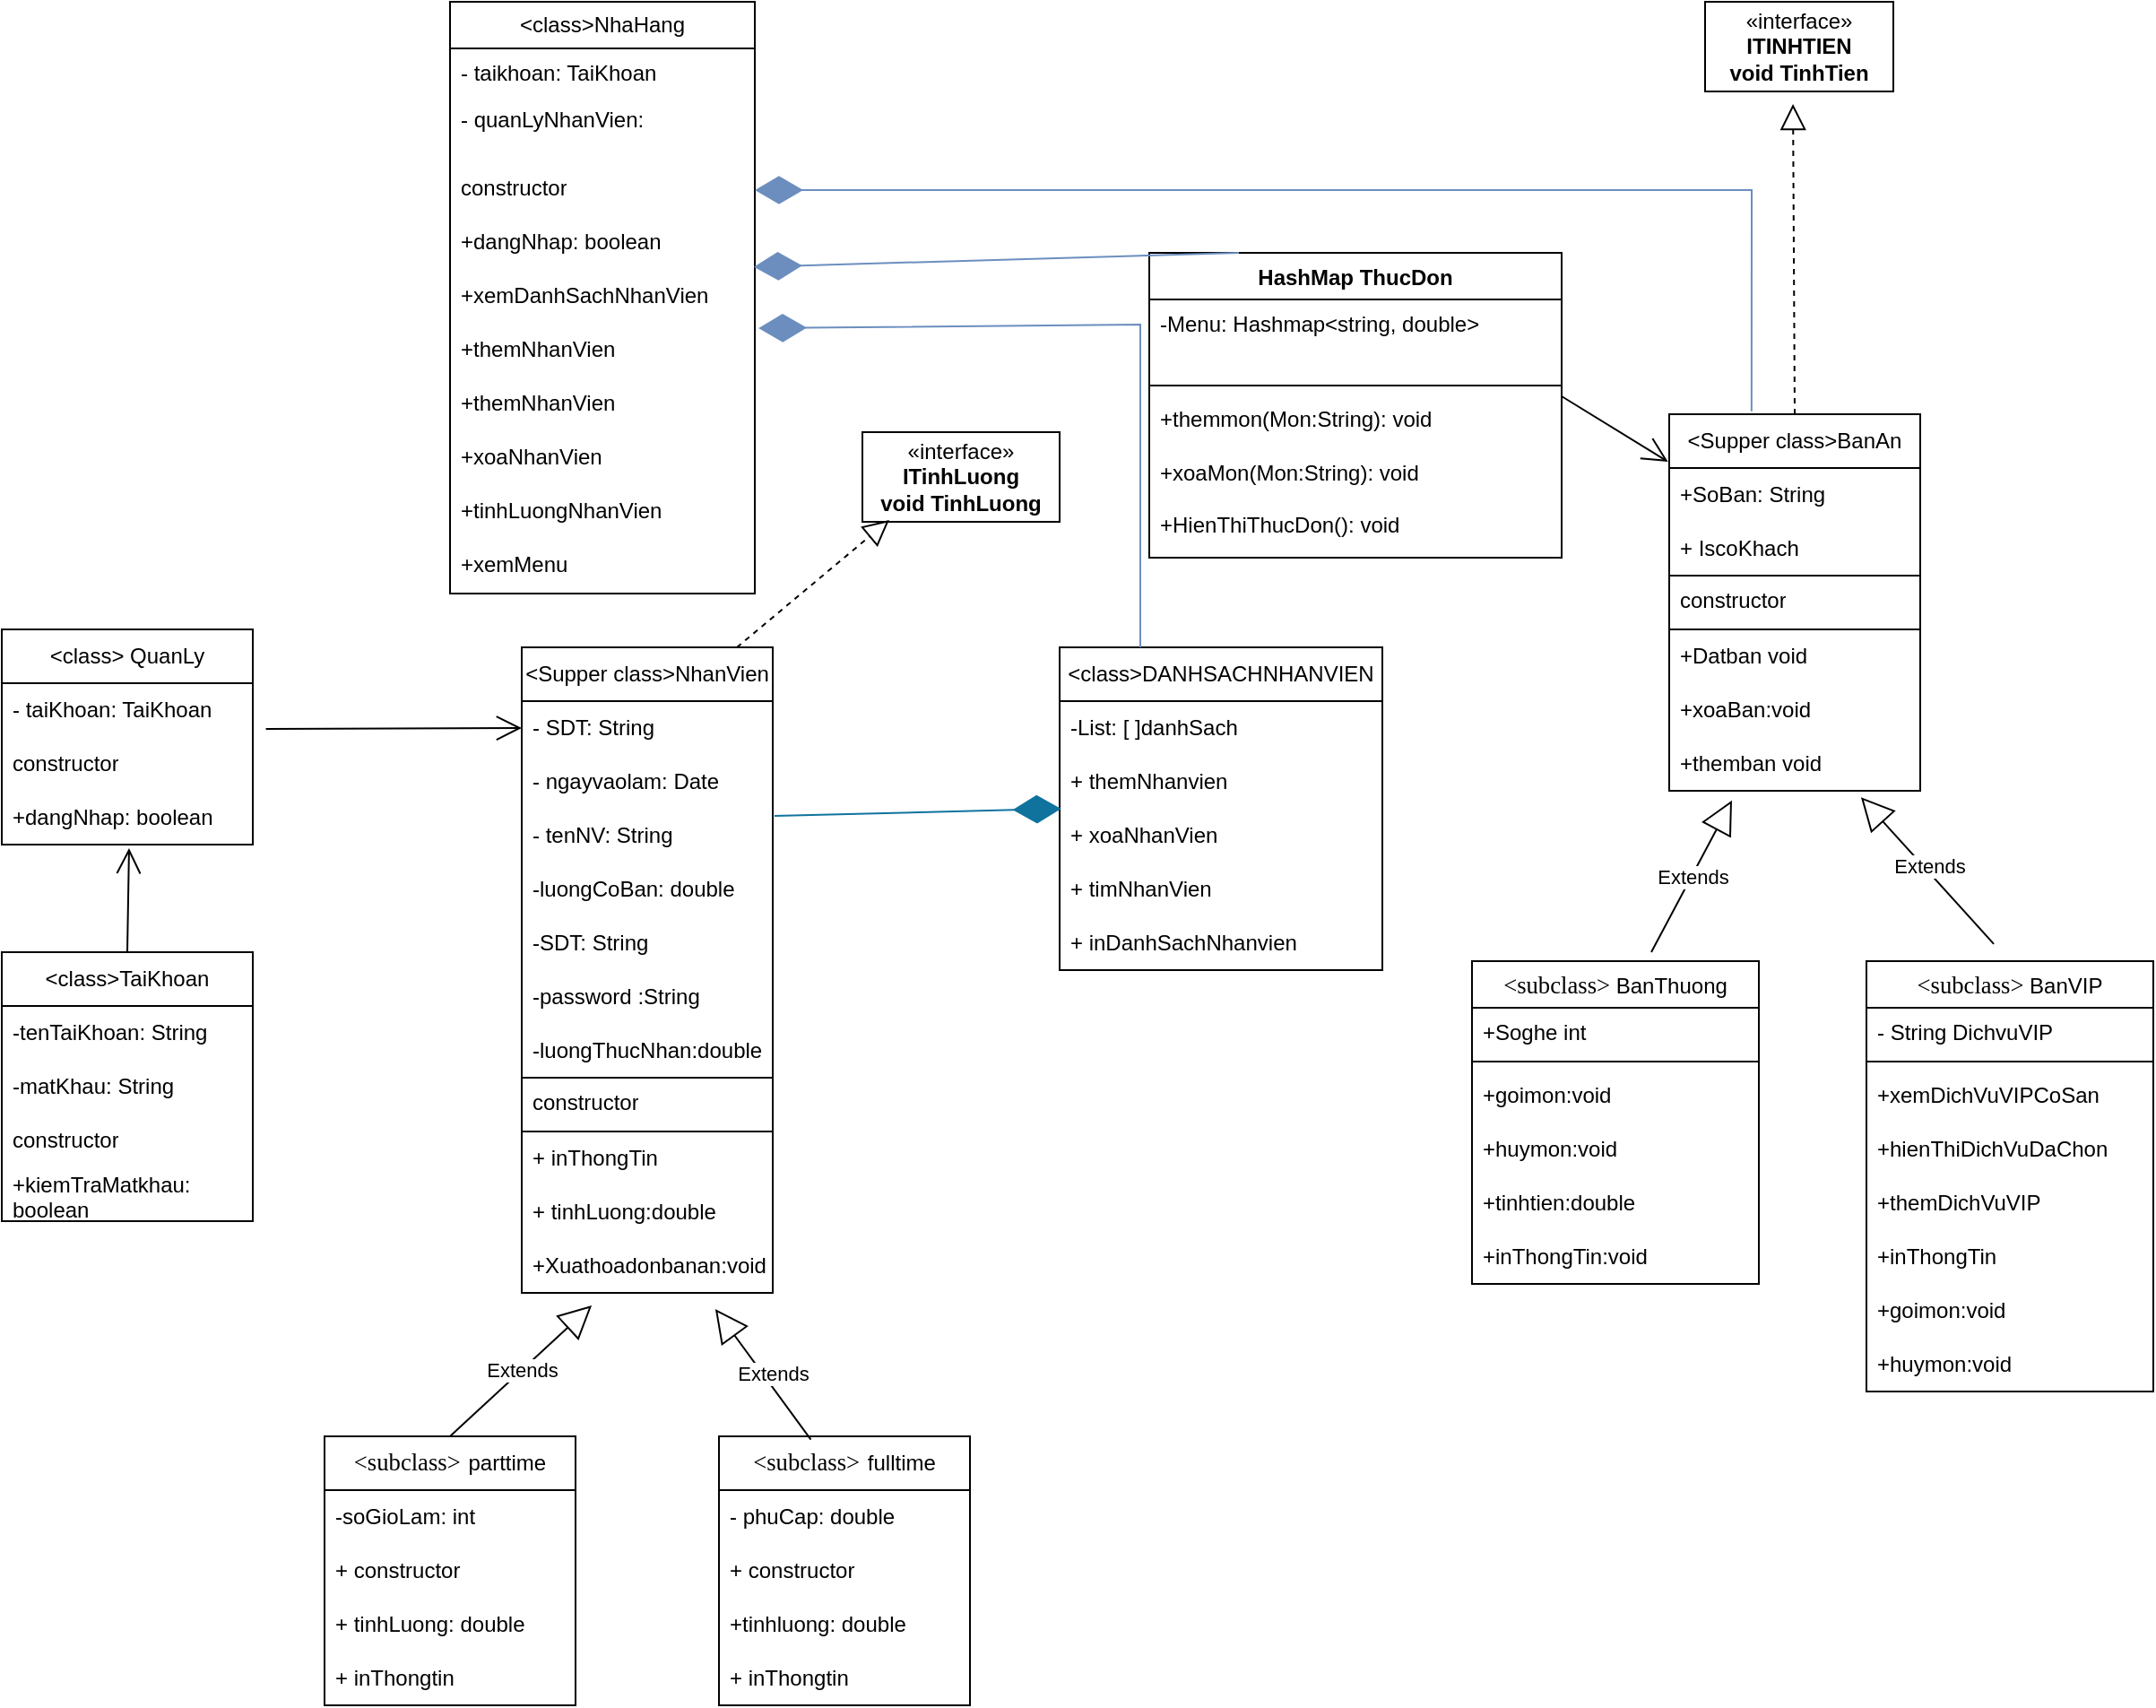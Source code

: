 <mxfile version="25.0.3">
  <diagram name="Trang-1" id="AX0bG7IpS-H7ONAQj5Ab">
    <mxGraphModel dx="2430" dy="942" grid="1" gridSize="10" guides="1" tooltips="1" connect="1" arrows="1" fold="1" page="1" pageScale="1" pageWidth="827" pageHeight="1169" math="0" shadow="0">
      <root>
        <mxCell id="0" />
        <mxCell id="1" parent="0" />
        <mxCell id="TFij98IqahoNmtXhsnW_-1" value="" style="group" parent="1" vertex="1" connectable="0">
          <mxGeometry x="100" y="50" width="770" height="820" as="geometry" />
        </mxCell>
        <mxCell id="TFij98IqahoNmtXhsnW_-2" value="&amp;lt;Supper class&amp;gt;NhanVien" style="swimlane;fontStyle=0;childLayout=stackLayout;horizontal=1;startSize=30;horizontalStack=0;resizeParent=1;resizeParentMax=0;resizeLast=0;collapsible=1;marginBottom=0;whiteSpace=wrap;html=1;" parent="TFij98IqahoNmtXhsnW_-1" vertex="1">
          <mxGeometry x="290" y="360" width="140" height="360" as="geometry" />
        </mxCell>
        <mxCell id="TFij98IqahoNmtXhsnW_-3" value="- SDT: String" style="text;strokeColor=none;fillColor=none;align=left;verticalAlign=middle;spacingLeft=4;spacingRight=4;overflow=hidden;points=[[0,0.5],[1,0.5]];portConstraint=eastwest;rotatable=0;whiteSpace=wrap;html=1;" parent="TFij98IqahoNmtXhsnW_-2" vertex="1">
          <mxGeometry y="30" width="140" height="30" as="geometry" />
        </mxCell>
        <mxCell id="TFij98IqahoNmtXhsnW_-6" value="- ngayvaolam: Date" style="text;strokeColor=none;fillColor=none;align=left;verticalAlign=middle;spacingLeft=4;spacingRight=4;overflow=hidden;points=[[0,0.5],[1,0.5]];portConstraint=eastwest;rotatable=0;whiteSpace=wrap;html=1;" parent="TFij98IqahoNmtXhsnW_-2" vertex="1">
          <mxGeometry y="60" width="140" height="30" as="geometry" />
        </mxCell>
        <mxCell id="TFij98IqahoNmtXhsnW_-4" value="- tenNV: String" style="text;strokeColor=none;fillColor=none;align=left;verticalAlign=middle;spacingLeft=4;spacingRight=4;overflow=hidden;points=[[0,0.5],[1,0.5]];portConstraint=eastwest;rotatable=0;whiteSpace=wrap;html=1;" parent="TFij98IqahoNmtXhsnW_-2" vertex="1">
          <mxGeometry y="90" width="140" height="30" as="geometry" />
        </mxCell>
        <mxCell id="TFij98IqahoNmtXhsnW_-7" value="-luongCoBan: double" style="text;strokeColor=none;fillColor=none;align=left;verticalAlign=middle;spacingLeft=4;spacingRight=4;overflow=hidden;points=[[0,0.5],[1,0.5]];portConstraint=eastwest;rotatable=0;whiteSpace=wrap;html=1;" parent="TFij98IqahoNmtXhsnW_-2" vertex="1">
          <mxGeometry y="120" width="140" height="30" as="geometry" />
        </mxCell>
        <mxCell id="TFij98IqahoNmtXhsnW_-8" value="-SDT: String" style="text;strokeColor=none;fillColor=none;align=left;verticalAlign=middle;spacingLeft=4;spacingRight=4;overflow=hidden;points=[[0,0.5],[1,0.5]];portConstraint=eastwest;rotatable=0;whiteSpace=wrap;html=1;" parent="TFij98IqahoNmtXhsnW_-2" vertex="1">
          <mxGeometry y="150" width="140" height="30" as="geometry" />
        </mxCell>
        <mxCell id="oDF0xicsAmuaQCw_KeLv-5" value="-password :String" style="text;strokeColor=none;fillColor=none;align=left;verticalAlign=middle;spacingLeft=4;spacingRight=4;overflow=hidden;points=[[0,0.5],[1,0.5]];portConstraint=eastwest;rotatable=0;whiteSpace=wrap;html=1;" parent="TFij98IqahoNmtXhsnW_-2" vertex="1">
          <mxGeometry y="180" width="140" height="30" as="geometry" />
        </mxCell>
        <mxCell id="oDF0xicsAmuaQCw_KeLv-6" value="-luongThucNhan:double" style="text;strokeColor=none;fillColor=none;align=left;verticalAlign=middle;spacingLeft=4;spacingRight=4;overflow=hidden;points=[[0,0.5],[1,0.5]];portConstraint=eastwest;rotatable=0;whiteSpace=wrap;html=1;" parent="TFij98IqahoNmtXhsnW_-2" vertex="1">
          <mxGeometry y="210" width="140" height="30" as="geometry" />
        </mxCell>
        <mxCell id="TFij98IqahoNmtXhsnW_-9" value="constructor" style="text;strokeColor=default;fillColor=none;align=left;verticalAlign=top;spacingLeft=4;spacingRight=4;overflow=hidden;points=[[0,0.5],[1,0.5]];portConstraint=eastwest;rotatable=0;whiteSpace=wrap;html=1;" parent="TFij98IqahoNmtXhsnW_-2" vertex="1">
          <mxGeometry y="240" width="140" height="30" as="geometry" />
        </mxCell>
        <mxCell id="oDF0xicsAmuaQCw_KeLv-8" value="+ inThongTin" style="text;strokeColor=none;fillColor=none;align=left;verticalAlign=middle;spacingLeft=4;spacingRight=4;overflow=hidden;points=[[0,0.5],[1,0.5]];portConstraint=eastwest;rotatable=0;whiteSpace=wrap;html=1;" parent="TFij98IqahoNmtXhsnW_-2" vertex="1">
          <mxGeometry y="270" width="140" height="30" as="geometry" />
        </mxCell>
        <mxCell id="oDF0xicsAmuaQCw_KeLv-7" value="+ tinhLuong:double" style="text;strokeColor=none;fillColor=none;align=left;verticalAlign=middle;spacingLeft=4;spacingRight=4;overflow=hidden;points=[[0,0.5],[1,0.5]];portConstraint=eastwest;rotatable=0;whiteSpace=wrap;html=1;" parent="TFij98IqahoNmtXhsnW_-2" vertex="1">
          <mxGeometry y="300" width="140" height="30" as="geometry" />
        </mxCell>
        <mxCell id="TFij98IqahoNmtXhsnW_-10" value="+Xuathoadonbanan:void" style="text;strokeColor=none;fillColor=none;align=left;verticalAlign=middle;spacingLeft=4;spacingRight=4;overflow=hidden;points=[[0,0.5],[1,0.5]];portConstraint=eastwest;rotatable=0;whiteSpace=wrap;html=1;" parent="TFij98IqahoNmtXhsnW_-2" vertex="1">
          <mxGeometry y="330" width="140" height="30" as="geometry" />
        </mxCell>
        <mxCell id="TFij98IqahoNmtXhsnW_-12" value="&lt;span style=&quot;line-height: 107%; font-family: &amp;quot;Times New Roman&amp;quot;, serif;&quot;&gt;&lt;font style=&quot;font-size: 13.333px;&quot;&gt;&amp;lt;subclass&amp;gt;&lt;/font&gt;&lt;b style=&quot;font-size: 13pt;&quot;&gt;&amp;nbsp;&lt;/b&gt;&lt;/span&gt;parttime" style="swimlane;fontStyle=0;childLayout=stackLayout;horizontal=1;startSize=30;horizontalStack=0;resizeParent=1;resizeParentMax=0;resizeLast=0;collapsible=1;marginBottom=0;whiteSpace=wrap;html=1;" parent="TFij98IqahoNmtXhsnW_-1" vertex="1">
          <mxGeometry x="180" y="800" width="140" height="150" as="geometry" />
        </mxCell>
        <mxCell id="TFij98IqahoNmtXhsnW_-13" value="-soGioLam: int" style="text;strokeColor=none;fillColor=none;align=left;verticalAlign=middle;spacingLeft=4;spacingRight=4;overflow=hidden;points=[[0,0.5],[1,0.5]];portConstraint=eastwest;rotatable=0;whiteSpace=wrap;html=1;" parent="TFij98IqahoNmtXhsnW_-12" vertex="1">
          <mxGeometry y="30" width="140" height="30" as="geometry" />
        </mxCell>
        <mxCell id="TFij98IqahoNmtXhsnW_-14" value="+ constructor" style="text;strokeColor=none;fillColor=none;align=left;verticalAlign=middle;spacingLeft=4;spacingRight=4;overflow=hidden;points=[[0,0.5],[1,0.5]];portConstraint=eastwest;rotatable=0;whiteSpace=wrap;html=1;" parent="TFij98IqahoNmtXhsnW_-12" vertex="1">
          <mxGeometry y="60" width="140" height="30" as="geometry" />
        </mxCell>
        <mxCell id="TFij98IqahoNmtXhsnW_-15" value="+ tinhLuong: double" style="text;strokeColor=none;fillColor=none;align=left;verticalAlign=middle;spacingLeft=4;spacingRight=4;overflow=hidden;points=[[0,0.5],[1,0.5]];portConstraint=eastwest;rotatable=0;whiteSpace=wrap;html=1;" parent="TFij98IqahoNmtXhsnW_-12" vertex="1">
          <mxGeometry y="90" width="140" height="30" as="geometry" />
        </mxCell>
        <mxCell id="TFij98IqahoNmtXhsnW_-16" value="+ inThongtin" style="text;strokeColor=none;fillColor=none;align=left;verticalAlign=middle;spacingLeft=4;spacingRight=4;overflow=hidden;points=[[0,0.5],[1,0.5]];portConstraint=eastwest;rotatable=0;whiteSpace=wrap;html=1;" parent="TFij98IqahoNmtXhsnW_-12" vertex="1">
          <mxGeometry y="120" width="140" height="30" as="geometry" />
        </mxCell>
        <mxCell id="TFij98IqahoNmtXhsnW_-17" value="&lt;span style=&quot;line-height: 107%; font-family: &amp;quot;Times New Roman&amp;quot;, serif;&quot;&gt;&lt;font style=&quot;font-size: 13.333px;&quot;&gt;&amp;lt;subclass&amp;gt;&lt;/font&gt;&lt;b style=&quot;font-size: 13pt;&quot;&gt;&amp;nbsp;&lt;/b&gt;&lt;/span&gt;fulltime" style="swimlane;fontStyle=0;childLayout=stackLayout;horizontal=1;startSize=30;horizontalStack=0;resizeParent=1;resizeParentMax=0;resizeLast=0;collapsible=1;marginBottom=0;whiteSpace=wrap;html=1;" parent="TFij98IqahoNmtXhsnW_-1" vertex="1">
          <mxGeometry x="400" y="800" width="140" height="150" as="geometry" />
        </mxCell>
        <mxCell id="TFij98IqahoNmtXhsnW_-18" value="- phuCap: double" style="text;strokeColor=none;fillColor=none;align=left;verticalAlign=middle;spacingLeft=4;spacingRight=4;overflow=hidden;points=[[0,0.5],[1,0.5]];portConstraint=eastwest;rotatable=0;whiteSpace=wrap;html=1;" parent="TFij98IqahoNmtXhsnW_-17" vertex="1">
          <mxGeometry y="30" width="140" height="30" as="geometry" />
        </mxCell>
        <mxCell id="TFij98IqahoNmtXhsnW_-19" value="+ constructor" style="text;strokeColor=none;fillColor=none;align=left;verticalAlign=middle;spacingLeft=4;spacingRight=4;overflow=hidden;points=[[0,0.5],[1,0.5]];portConstraint=eastwest;rotatable=0;whiteSpace=wrap;html=1;" parent="TFij98IqahoNmtXhsnW_-17" vertex="1">
          <mxGeometry y="60" width="140" height="30" as="geometry" />
        </mxCell>
        <mxCell id="TFij98IqahoNmtXhsnW_-20" value="+tinhluong: double" style="text;strokeColor=none;fillColor=none;align=left;verticalAlign=middle;spacingLeft=4;spacingRight=4;overflow=hidden;points=[[0,0.5],[1,0.5]];portConstraint=eastwest;rotatable=0;whiteSpace=wrap;html=1;" parent="TFij98IqahoNmtXhsnW_-17" vertex="1">
          <mxGeometry y="90" width="140" height="30" as="geometry" />
        </mxCell>
        <mxCell id="TFij98IqahoNmtXhsnW_-21" value="+ inThongtin" style="text;strokeColor=none;fillColor=none;align=left;verticalAlign=middle;spacingLeft=4;spacingRight=4;overflow=hidden;points=[[0,0.5],[1,0.5]];portConstraint=eastwest;rotatable=0;whiteSpace=wrap;html=1;" parent="TFij98IqahoNmtXhsnW_-17" vertex="1">
          <mxGeometry y="120" width="140" height="30" as="geometry" />
        </mxCell>
        <mxCell id="TFij98IqahoNmtXhsnW_-22" value="&amp;lt;class&amp;gt;DANHSACHNHANVIEN" style="swimlane;fontStyle=0;childLayout=stackLayout;horizontal=1;startSize=30;horizontalStack=0;resizeParent=1;resizeParentMax=0;resizeLast=0;collapsible=1;marginBottom=0;whiteSpace=wrap;html=1;" parent="TFij98IqahoNmtXhsnW_-1" vertex="1">
          <mxGeometry x="590" y="360" width="180" height="180" as="geometry" />
        </mxCell>
        <mxCell id="TFij98IqahoNmtXhsnW_-23" value="-List: [ ]danhSach" style="text;strokeColor=none;fillColor=none;align=left;verticalAlign=middle;spacingLeft=4;spacingRight=4;overflow=hidden;points=[[0,0.5],[1,0.5]];portConstraint=eastwest;rotatable=0;whiteSpace=wrap;html=1;" parent="TFij98IqahoNmtXhsnW_-22" vertex="1">
          <mxGeometry y="30" width="180" height="30" as="geometry" />
        </mxCell>
        <mxCell id="TFij98IqahoNmtXhsnW_-24" value="+ themNhanvien" style="text;strokeColor=none;fillColor=none;align=left;verticalAlign=middle;spacingLeft=4;spacingRight=4;overflow=hidden;points=[[0,0.5],[1,0.5]];portConstraint=eastwest;rotatable=0;whiteSpace=wrap;html=1;" parent="TFij98IqahoNmtXhsnW_-22" vertex="1">
          <mxGeometry y="60" width="180" height="30" as="geometry" />
        </mxCell>
        <mxCell id="TFij98IqahoNmtXhsnW_-25" value="+ xoaNhanVien&lt;span style=&quot;white-space: pre;&quot;&gt;&#x9;&lt;/span&gt;" style="text;strokeColor=none;fillColor=none;align=left;verticalAlign=middle;spacingLeft=4;spacingRight=4;overflow=hidden;points=[[0,0.5],[1,0.5]];portConstraint=eastwest;rotatable=0;whiteSpace=wrap;html=1;" parent="TFij98IqahoNmtXhsnW_-22" vertex="1">
          <mxGeometry y="90" width="180" height="30" as="geometry" />
        </mxCell>
        <mxCell id="TFij98IqahoNmtXhsnW_-26" value="+ timNhanVien" style="text;strokeColor=none;fillColor=none;align=left;verticalAlign=middle;spacingLeft=4;spacingRight=4;overflow=hidden;points=[[0,0.5],[1,0.5]];portConstraint=eastwest;rotatable=0;whiteSpace=wrap;html=1;" parent="TFij98IqahoNmtXhsnW_-22" vertex="1">
          <mxGeometry y="120" width="180" height="30" as="geometry" />
        </mxCell>
        <mxCell id="TFij98IqahoNmtXhsnW_-27" value="+ inDanhSachNhanvien" style="text;strokeColor=none;fillColor=none;align=left;verticalAlign=middle;spacingLeft=4;spacingRight=4;overflow=hidden;points=[[0,0.5],[1,0.5]];portConstraint=eastwest;rotatable=0;whiteSpace=wrap;html=1;" parent="TFij98IqahoNmtXhsnW_-22" vertex="1">
          <mxGeometry y="150" width="180" height="30" as="geometry" />
        </mxCell>
        <mxCell id="TFij98IqahoNmtXhsnW_-29" value="&amp;lt;class&amp;gt; QuanLy" style="swimlane;fontStyle=0;childLayout=stackLayout;horizontal=1;startSize=30;horizontalStack=0;resizeParent=1;resizeParentMax=0;resizeLast=0;collapsible=1;marginBottom=0;whiteSpace=wrap;html=1;" parent="TFij98IqahoNmtXhsnW_-1" vertex="1">
          <mxGeometry y="350" width="140" height="120" as="geometry" />
        </mxCell>
        <mxCell id="TFij98IqahoNmtXhsnW_-30" value="- taiKhoan: TaiKhoan" style="text;strokeColor=none;fillColor=none;align=left;verticalAlign=middle;spacingLeft=4;spacingRight=4;overflow=hidden;points=[[0,0.5],[1,0.5]];portConstraint=eastwest;rotatable=0;whiteSpace=wrap;html=1;" parent="TFij98IqahoNmtXhsnW_-29" vertex="1">
          <mxGeometry y="30" width="140" height="30" as="geometry" />
        </mxCell>
        <mxCell id="TFij98IqahoNmtXhsnW_-31" value="constructor" style="text;strokeColor=none;fillColor=none;align=left;verticalAlign=middle;spacingLeft=4;spacingRight=4;overflow=hidden;points=[[0,0.5],[1,0.5]];portConstraint=eastwest;rotatable=0;whiteSpace=wrap;html=1;" parent="TFij98IqahoNmtXhsnW_-29" vertex="1">
          <mxGeometry y="60" width="140" height="30" as="geometry" />
        </mxCell>
        <mxCell id="TFij98IqahoNmtXhsnW_-32" value="+dangNhap: boolean" style="text;strokeColor=none;fillColor=none;align=left;verticalAlign=middle;spacingLeft=4;spacingRight=4;overflow=hidden;points=[[0,0.5],[1,0.5]];portConstraint=eastwest;rotatable=0;whiteSpace=wrap;html=1;" parent="TFij98IqahoNmtXhsnW_-29" vertex="1">
          <mxGeometry y="90" width="140" height="30" as="geometry" />
        </mxCell>
        <mxCell id="TFij98IqahoNmtXhsnW_-33" value="&amp;lt;class&amp;gt;TaiKhoan" style="swimlane;fontStyle=0;childLayout=stackLayout;horizontal=1;startSize=30;horizontalStack=0;resizeParent=1;resizeParentMax=0;resizeLast=0;collapsible=1;marginBottom=0;whiteSpace=wrap;html=1;" parent="TFij98IqahoNmtXhsnW_-1" vertex="1">
          <mxGeometry y="530" width="140" height="150" as="geometry" />
        </mxCell>
        <mxCell id="TFij98IqahoNmtXhsnW_-34" value="-tenTaiKhoan: String" style="text;strokeColor=none;fillColor=none;align=left;verticalAlign=middle;spacingLeft=4;spacingRight=4;overflow=hidden;points=[[0,0.5],[1,0.5]];portConstraint=eastwest;rotatable=0;whiteSpace=wrap;html=1;" parent="TFij98IqahoNmtXhsnW_-33" vertex="1">
          <mxGeometry y="30" width="140" height="30" as="geometry" />
        </mxCell>
        <mxCell id="TFij98IqahoNmtXhsnW_-35" value="-matKhau: String" style="text;strokeColor=none;fillColor=none;align=left;verticalAlign=middle;spacingLeft=4;spacingRight=4;overflow=hidden;points=[[0,0.5],[1,0.5]];portConstraint=eastwest;rotatable=0;whiteSpace=wrap;html=1;" parent="TFij98IqahoNmtXhsnW_-33" vertex="1">
          <mxGeometry y="60" width="140" height="30" as="geometry" />
        </mxCell>
        <mxCell id="TFij98IqahoNmtXhsnW_-36" value="constructor" style="text;strokeColor=none;fillColor=none;align=left;verticalAlign=middle;spacingLeft=4;spacingRight=4;overflow=hidden;points=[[0,0.5],[1,0.5]];portConstraint=eastwest;rotatable=0;whiteSpace=wrap;html=1;" parent="TFij98IqahoNmtXhsnW_-33" vertex="1">
          <mxGeometry y="90" width="140" height="30" as="geometry" />
        </mxCell>
        <mxCell id="TFij98IqahoNmtXhsnW_-37" value="+kiemTraMatkhau: boolean" style="text;strokeColor=none;fillColor=none;align=left;verticalAlign=middle;spacingLeft=4;spacingRight=4;overflow=hidden;points=[[0,0.5],[1,0.5]];portConstraint=eastwest;rotatable=0;whiteSpace=wrap;html=1;" parent="TFij98IqahoNmtXhsnW_-33" vertex="1">
          <mxGeometry y="120" width="140" height="30" as="geometry" />
        </mxCell>
        <mxCell id="TFij98IqahoNmtXhsnW_-38" value="" style="endArrow=diamondThin;endFill=1;endSize=24;html=1;rounded=0;entryX=0.002;entryY=0.098;entryDx=0;entryDy=0;entryPerimeter=0;fillColor=#b1ddf0;strokeColor=#10739e;exitX=1.007;exitY=0.133;exitDx=0;exitDy=0;exitPerimeter=0;" parent="TFij98IqahoNmtXhsnW_-1" source="TFij98IqahoNmtXhsnW_-4" edge="1">
          <mxGeometry width="160" relative="1" as="geometry">
            <mxPoint x="440" y="450" as="sourcePoint" />
            <mxPoint x="590.78" y="450.0" as="targetPoint" />
          </mxGeometry>
        </mxCell>
        <mxCell id="TFij98IqahoNmtXhsnW_-39" value="Extends" style="endArrow=block;endSize=16;endFill=0;html=1;rounded=0;entryX=0.279;entryY=1.233;entryDx=0;entryDy=0;entryPerimeter=0;exitX=0.5;exitY=0;exitDx=0;exitDy=0;" parent="TFij98IqahoNmtXhsnW_-1" source="TFij98IqahoNmtXhsnW_-12" target="TFij98IqahoNmtXhsnW_-10" edge="1">
          <mxGeometry width="160" relative="1" as="geometry">
            <mxPoint x="140" y="540" as="sourcePoint" />
            <mxPoint x="292.38" y="762.38" as="targetPoint" />
          </mxGeometry>
        </mxCell>
        <mxCell id="TFij98IqahoNmtXhsnW_-40" value="Extends" style="endArrow=block;endSize=16;endFill=0;html=1;rounded=0;exitX=0.366;exitY=0.012;exitDx=0;exitDy=0;exitPerimeter=0;entryX=0.771;entryY=1.3;entryDx=0;entryDy=0;entryPerimeter=0;" parent="TFij98IqahoNmtXhsnW_-1" source="TFij98IqahoNmtXhsnW_-17" target="TFij98IqahoNmtXhsnW_-10" edge="1">
          <mxGeometry x="-0.053" y="-5" width="160" relative="1" as="geometry">
            <mxPoint x="400" y="550" as="sourcePoint" />
            <mxPoint x="428.46" y="756.02" as="targetPoint" />
            <mxPoint as="offset" />
          </mxGeometry>
        </mxCell>
        <mxCell id="TFij98IqahoNmtXhsnW_-42" value="&amp;lt;class&amp;gt;NhaHang" style="swimlane;fontStyle=0;childLayout=stackLayout;horizontal=1;startSize=26;fillColor=none;horizontalStack=0;resizeParent=1;resizeParentMax=0;resizeLast=0;collapsible=1;marginBottom=0;whiteSpace=wrap;html=1;" parent="TFij98IqahoNmtXhsnW_-1" vertex="1">
          <mxGeometry x="250" width="170" height="330" as="geometry" />
        </mxCell>
        <mxCell id="TFij98IqahoNmtXhsnW_-43" value="- taikhoan: TaiKhoan" style="text;strokeColor=none;fillColor=none;align=left;verticalAlign=top;spacingLeft=4;spacingRight=4;overflow=hidden;rotatable=0;points=[[0,0.5],[1,0.5]];portConstraint=eastwest;whiteSpace=wrap;html=1;" parent="TFij98IqahoNmtXhsnW_-42" vertex="1">
          <mxGeometry y="26" width="170" height="26" as="geometry" />
        </mxCell>
        <mxCell id="TFij98IqahoNmtXhsnW_-44" value="- quanLyNhanVien:&amp;nbsp;" style="text;strokeColor=none;fillColor=none;align=left;verticalAlign=top;spacingLeft=4;spacingRight=4;overflow=hidden;rotatable=0;points=[[0,0.5],[1,0.5]];portConstraint=eastwest;whiteSpace=wrap;html=1;" parent="TFij98IqahoNmtXhsnW_-42" vertex="1">
          <mxGeometry y="52" width="170" height="38" as="geometry" />
        </mxCell>
        <mxCell id="TFij98IqahoNmtXhsnW_-45" value="constructor" style="text;strokeColor=none;fillColor=none;align=left;verticalAlign=top;spacingLeft=4;spacingRight=4;overflow=hidden;rotatable=0;points=[[0,0.5],[1,0.5]];portConstraint=eastwest;whiteSpace=wrap;html=1;" parent="TFij98IqahoNmtXhsnW_-42" vertex="1">
          <mxGeometry y="90" width="170" height="30" as="geometry" />
        </mxCell>
        <mxCell id="TFij98IqahoNmtXhsnW_-46" value="+dangNhap: boolean" style="text;strokeColor=none;fillColor=none;align=left;verticalAlign=top;spacingLeft=4;spacingRight=4;overflow=hidden;rotatable=0;points=[[0,0.5],[1,0.5]];portConstraint=eastwest;whiteSpace=wrap;html=1;" parent="TFij98IqahoNmtXhsnW_-42" vertex="1">
          <mxGeometry y="120" width="170" height="30" as="geometry" />
        </mxCell>
        <mxCell id="TFij98IqahoNmtXhsnW_-47" value="+xemDanhSachNhanVien" style="text;strokeColor=none;fillColor=none;align=left;verticalAlign=top;spacingLeft=4;spacingRight=4;overflow=hidden;rotatable=0;points=[[0,0.5],[1,0.5]];portConstraint=eastwest;whiteSpace=wrap;html=1;" parent="TFij98IqahoNmtXhsnW_-42" vertex="1">
          <mxGeometry y="150" width="170" height="30" as="geometry" />
        </mxCell>
        <mxCell id="TFij98IqahoNmtXhsnW_-48" value="+themNhanVien" style="text;strokeColor=none;fillColor=none;align=left;verticalAlign=top;spacingLeft=4;spacingRight=4;overflow=hidden;rotatable=0;points=[[0,0.5],[1,0.5]];portConstraint=eastwest;whiteSpace=wrap;html=1;" parent="TFij98IqahoNmtXhsnW_-42" vertex="1">
          <mxGeometry y="180" width="170" height="30" as="geometry" />
        </mxCell>
        <mxCell id="TFij98IqahoNmtXhsnW_-49" value="+themNhanVien" style="text;strokeColor=none;fillColor=none;align=left;verticalAlign=top;spacingLeft=4;spacingRight=4;overflow=hidden;rotatable=0;points=[[0,0.5],[1,0.5]];portConstraint=eastwest;whiteSpace=wrap;html=1;" parent="TFij98IqahoNmtXhsnW_-42" vertex="1">
          <mxGeometry y="210" width="170" height="30" as="geometry" />
        </mxCell>
        <mxCell id="TFij98IqahoNmtXhsnW_-50" value="+xoaNhanVien" style="text;strokeColor=none;fillColor=none;align=left;verticalAlign=top;spacingLeft=4;spacingRight=4;overflow=hidden;rotatable=0;points=[[0,0.5],[1,0.5]];portConstraint=eastwest;whiteSpace=wrap;html=1;" parent="TFij98IqahoNmtXhsnW_-42" vertex="1">
          <mxGeometry y="240" width="170" height="30" as="geometry" />
        </mxCell>
        <mxCell id="TFij98IqahoNmtXhsnW_-51" value="+tinhLuongNhanVien" style="text;strokeColor=none;fillColor=none;align=left;verticalAlign=top;spacingLeft=4;spacingRight=4;overflow=hidden;rotatable=0;points=[[0,0.5],[1,0.5]];portConstraint=eastwest;whiteSpace=wrap;html=1;" parent="TFij98IqahoNmtXhsnW_-42" vertex="1">
          <mxGeometry y="270" width="170" height="30" as="geometry" />
        </mxCell>
        <mxCell id="TFij98IqahoNmtXhsnW_-52" value="+xemMenu" style="text;strokeColor=none;fillColor=none;align=left;verticalAlign=top;spacingLeft=4;spacingRight=4;overflow=hidden;rotatable=0;points=[[0,0.5],[1,0.5]];portConstraint=eastwest;whiteSpace=wrap;html=1;" parent="TFij98IqahoNmtXhsnW_-42" vertex="1">
          <mxGeometry y="300" width="170" height="30" as="geometry" />
        </mxCell>
        <mxCell id="TFij98IqahoNmtXhsnW_-53" value="" style="endArrow=open;endFill=1;endSize=12;html=1;rounded=0;entryX=0.507;entryY=1.067;entryDx=0;entryDy=0;entryPerimeter=0;" parent="TFij98IqahoNmtXhsnW_-1" target="TFij98IqahoNmtXhsnW_-32" edge="1">
          <mxGeometry width="160" relative="1" as="geometry">
            <mxPoint x="70" y="530" as="sourcePoint" />
            <mxPoint x="250" y="500" as="targetPoint" />
          </mxGeometry>
        </mxCell>
        <mxCell id="TFij98IqahoNmtXhsnW_-54" value="«interface»&lt;br&gt;&lt;b&gt;ITinhLuong&lt;/b&gt;&lt;div&gt;&lt;b&gt;void TinhLuong&lt;/b&gt;&lt;/div&gt;" style="html=1;whiteSpace=wrap;" parent="TFij98IqahoNmtXhsnW_-1" vertex="1">
          <mxGeometry x="480" y="240" width="110" height="50" as="geometry" />
        </mxCell>
        <mxCell id="TFij98IqahoNmtXhsnW_-55" value="" style="endArrow=block;dashed=1;endFill=0;endSize=12;html=1;rounded=0;entryX=0.136;entryY=0.98;entryDx=0;entryDy=0;entryPerimeter=0;" parent="TFij98IqahoNmtXhsnW_-1" target="TFij98IqahoNmtXhsnW_-54" edge="1">
          <mxGeometry width="160" relative="1" as="geometry">
            <mxPoint x="410" y="360" as="sourcePoint" />
            <mxPoint x="590" y="350" as="targetPoint" />
          </mxGeometry>
        </mxCell>
        <mxCell id="TFij98IqahoNmtXhsnW_-56" value="" style="endArrow=diamondThin;endFill=1;endSize=24;html=1;rounded=0;entryX=1.012;entryY=0.067;entryDx=0;entryDy=0;entryPerimeter=0;exitX=0.25;exitY=0;exitDx=0;exitDy=0;fillColor=#dae8fc;strokeColor=#6c8ebf;gradientColor=#7ea6e0;" parent="TFij98IqahoNmtXhsnW_-1" source="TFij98IqahoNmtXhsnW_-22" target="TFij98IqahoNmtXhsnW_-48" edge="1">
          <mxGeometry width="160" relative="1" as="geometry">
            <mxPoint x="630" y="350" as="sourcePoint" />
            <mxPoint x="790" y="350" as="targetPoint" />
            <Array as="points">
              <mxPoint x="635" y="180" />
            </Array>
          </mxGeometry>
        </mxCell>
        <mxCell id="TFij98IqahoNmtXhsnW_-5" value="" style="endArrow=open;endFill=1;endSize=12;html=1;rounded=0;entryX=0;entryY=0.5;entryDx=0;entryDy=0;exitX=1.052;exitY=0.848;exitDx=0;exitDy=0;exitPerimeter=0;" parent="TFij98IqahoNmtXhsnW_-1" source="TFij98IqahoNmtXhsnW_-30" target="TFij98IqahoNmtXhsnW_-3" edge="1">
          <mxGeometry width="160" relative="1" as="geometry">
            <mxPoint x="295" y="490" as="sourcePoint" />
            <mxPoint x="290" y="420" as="targetPoint" />
          </mxGeometry>
        </mxCell>
        <mxCell id="TFij98IqahoNmtXhsnW_-57" value="HashMap ThucDon" style="swimlane;fontStyle=1;align=center;verticalAlign=top;childLayout=stackLayout;horizontal=1;startSize=26;horizontalStack=0;resizeParent=1;resizeParentMax=0;resizeLast=0;collapsible=1;marginBottom=0;whiteSpace=wrap;html=1;swimlaneFillColor=default;" parent="1" vertex="1">
          <mxGeometry x="740" y="190" width="230" height="170" as="geometry" />
        </mxCell>
        <mxCell id="TFij98IqahoNmtXhsnW_-58" value="-Menu: Hashmap&amp;lt;string, double&amp;gt;" style="text;strokeColor=none;fillColor=none;align=left;verticalAlign=top;spacingLeft=4;spacingRight=4;overflow=hidden;rotatable=0;points=[[0,0.5],[1,0.5]];portConstraint=eastwest;whiteSpace=wrap;html=1;" parent="TFij98IqahoNmtXhsnW_-57" vertex="1">
          <mxGeometry y="26" width="230" height="44" as="geometry" />
        </mxCell>
        <mxCell id="TFij98IqahoNmtXhsnW_-59" value="" style="line;strokeWidth=1;fillColor=none;align=left;verticalAlign=middle;spacingTop=-1;spacingLeft=3;spacingRight=3;rotatable=0;labelPosition=right;points=[];portConstraint=eastwest;strokeColor=inherit;" parent="TFij98IqahoNmtXhsnW_-57" vertex="1">
          <mxGeometry y="70" width="230" height="8" as="geometry" />
        </mxCell>
        <mxCell id="oDF0xicsAmuaQCw_KeLv-55" value="+themmon(Mon:String): void" style="text;strokeColor=none;fillColor=none;align=left;verticalAlign=middle;spacingLeft=4;spacingRight=4;overflow=hidden;points=[[0,0.5],[1,0.5]];portConstraint=eastwest;rotatable=0;whiteSpace=wrap;html=1;" parent="TFij98IqahoNmtXhsnW_-57" vertex="1">
          <mxGeometry y="78" width="230" height="30" as="geometry" />
        </mxCell>
        <mxCell id="oDF0xicsAmuaQCw_KeLv-54" value="+xoaMon(Mon:String): void" style="text;strokeColor=none;fillColor=none;align=left;verticalAlign=middle;spacingLeft=4;spacingRight=4;overflow=hidden;points=[[0,0.5],[1,0.5]];portConstraint=eastwest;rotatable=0;whiteSpace=wrap;html=1;" parent="TFij98IqahoNmtXhsnW_-57" vertex="1">
          <mxGeometry y="108" width="230" height="30" as="geometry" />
        </mxCell>
        <mxCell id="TFij98IqahoNmtXhsnW_-60" value="&lt;div&gt;+HienThiThucDon(): void&lt;/div&gt;" style="text;strokeColor=none;fillColor=none;align=left;verticalAlign=top;spacingLeft=4;spacingRight=4;overflow=hidden;rotatable=0;points=[[0,0.5],[1,0.5]];portConstraint=eastwest;whiteSpace=wrap;html=1;swimlaneFillColor=default;" parent="TFij98IqahoNmtXhsnW_-57" vertex="1">
          <mxGeometry y="138" width="230" height="32" as="geometry" />
        </mxCell>
        <mxCell id="TFij98IqahoNmtXhsnW_-61" value="«interface»&lt;br&gt;&lt;b&gt;ITINHTIEN&lt;/b&gt;&lt;div&gt;&lt;b&gt;void TinhTien&lt;/b&gt;&lt;/div&gt;" style="html=1;whiteSpace=wrap;" parent="1" vertex="1">
          <mxGeometry x="1050" y="50" width="105" height="50" as="geometry" />
        </mxCell>
        <mxCell id="TFij98IqahoNmtXhsnW_-62" value="&amp;lt;Supper class&amp;gt;BanAn" style="swimlane;fontStyle=0;childLayout=stackLayout;horizontal=1;startSize=30;horizontalStack=0;resizeParent=1;resizeParentMax=0;resizeLast=0;collapsible=1;marginBottom=0;whiteSpace=wrap;html=1;" parent="1" vertex="1">
          <mxGeometry x="1030" y="280" width="140" height="210" as="geometry" />
        </mxCell>
        <mxCell id="TFij98IqahoNmtXhsnW_-63" value="+SoBan: String" style="text;strokeColor=none;fillColor=none;align=left;verticalAlign=middle;spacingLeft=4;spacingRight=4;overflow=hidden;points=[[0,0.5],[1,0.5]];portConstraint=eastwest;rotatable=0;whiteSpace=wrap;html=1;" parent="TFij98IqahoNmtXhsnW_-62" vertex="1">
          <mxGeometry y="30" width="140" height="30" as="geometry" />
        </mxCell>
        <mxCell id="TFij98IqahoNmtXhsnW_-64" value="+ IscoKhach" style="text;strokeColor=none;fillColor=none;align=left;verticalAlign=middle;spacingLeft=4;spacingRight=4;overflow=hidden;points=[[0,0.5],[1,0.5]];portConstraint=eastwest;rotatable=0;whiteSpace=wrap;html=1;" parent="TFij98IqahoNmtXhsnW_-62" vertex="1">
          <mxGeometry y="60" width="140" height="30" as="geometry" />
        </mxCell>
        <mxCell id="TFij98IqahoNmtXhsnW_-65" value="constructor" style="text;strokeColor=default;fillColor=none;align=left;verticalAlign=top;spacingLeft=4;spacingRight=4;overflow=hidden;points=[[0,0.5],[1,0.5]];portConstraint=eastwest;rotatable=0;whiteSpace=wrap;html=1;" parent="TFij98IqahoNmtXhsnW_-62" vertex="1">
          <mxGeometry y="90" width="140" height="30" as="geometry" />
        </mxCell>
        <mxCell id="TFij98IqahoNmtXhsnW_-66" value="+Datban void" style="text;strokeColor=none;fillColor=none;align=left;verticalAlign=middle;spacingLeft=4;spacingRight=4;overflow=hidden;points=[[0,0.5],[1,0.5]];portConstraint=eastwest;rotatable=0;whiteSpace=wrap;html=1;" parent="TFij98IqahoNmtXhsnW_-62" vertex="1">
          <mxGeometry y="120" width="140" height="30" as="geometry" />
        </mxCell>
        <mxCell id="oDF0xicsAmuaQCw_KeLv-52" value="+xoaBan:void" style="text;strokeColor=none;fillColor=none;align=left;verticalAlign=middle;spacingLeft=4;spacingRight=4;overflow=hidden;points=[[0,0.5],[1,0.5]];portConstraint=eastwest;rotatable=0;whiteSpace=wrap;html=1;" parent="TFij98IqahoNmtXhsnW_-62" vertex="1">
          <mxGeometry y="150" width="140" height="30" as="geometry" />
        </mxCell>
        <mxCell id="TFij98IqahoNmtXhsnW_-67" value="&lt;div&gt;+themban void&lt;/div&gt;" style="text;strokeColor=none;fillColor=none;align=left;verticalAlign=middle;spacingLeft=4;spacingRight=4;overflow=hidden;points=[[0,0.5],[1,0.5]];portConstraint=eastwest;rotatable=0;whiteSpace=wrap;html=1;" parent="TFij98IqahoNmtXhsnW_-62" vertex="1">
          <mxGeometry y="180" width="140" height="30" as="geometry" />
        </mxCell>
        <mxCell id="TFij98IqahoNmtXhsnW_-68" value="&lt;span style=&quot;font-weight: normal;&quot;&gt;&lt;span style=&quot;line-height: 107%; font-family: &amp;quot;Times New Roman&amp;quot;, serif;&quot;&gt;&lt;font style=&quot;font-size: 13.333px;&quot;&gt;&amp;lt;subclass&amp;gt;&amp;nbsp;&lt;/font&gt;&lt;/span&gt;BanVIP&lt;/span&gt;" style="swimlane;fontStyle=1;align=center;verticalAlign=top;childLayout=stackLayout;horizontal=1;startSize=26;horizontalStack=0;resizeParent=1;resizeParentMax=0;resizeLast=0;collapsible=1;marginBottom=0;whiteSpace=wrap;html=1;" parent="1" vertex="1">
          <mxGeometry x="1140" y="585" width="160" height="240" as="geometry" />
        </mxCell>
        <mxCell id="TFij98IqahoNmtXhsnW_-69" value="- String DichvuVIP" style="text;strokeColor=none;fillColor=none;align=left;verticalAlign=top;spacingLeft=4;spacingRight=4;overflow=hidden;rotatable=0;points=[[0,0.5],[1,0.5]];portConstraint=eastwest;whiteSpace=wrap;html=1;" parent="TFij98IqahoNmtXhsnW_-68" vertex="1">
          <mxGeometry y="26" width="160" height="26" as="geometry" />
        </mxCell>
        <mxCell id="TFij98IqahoNmtXhsnW_-70" value="" style="line;strokeWidth=1;fillColor=none;align=left;verticalAlign=middle;spacingTop=-1;spacingLeft=3;spacingRight=3;rotatable=0;labelPosition=right;points=[];portConstraint=eastwest;strokeColor=inherit;" parent="TFij98IqahoNmtXhsnW_-68" vertex="1">
          <mxGeometry y="52" width="160" height="8" as="geometry" />
        </mxCell>
        <mxCell id="oDF0xicsAmuaQCw_KeLv-42" value="+xemDichVuVIPCoSan" style="text;strokeColor=none;fillColor=none;align=left;verticalAlign=middle;spacingLeft=4;spacingRight=4;overflow=hidden;points=[[0,0.5],[1,0.5]];portConstraint=eastwest;rotatable=0;whiteSpace=wrap;html=1;" parent="TFij98IqahoNmtXhsnW_-68" vertex="1">
          <mxGeometry y="60" width="160" height="30" as="geometry" />
        </mxCell>
        <mxCell id="oDF0xicsAmuaQCw_KeLv-44" value="+hienThiDichVuDaChon" style="text;strokeColor=none;fillColor=none;align=left;verticalAlign=middle;spacingLeft=4;spacingRight=4;overflow=hidden;points=[[0,0.5],[1,0.5]];portConstraint=eastwest;rotatable=0;whiteSpace=wrap;html=1;" parent="TFij98IqahoNmtXhsnW_-68" vertex="1">
          <mxGeometry y="90" width="160" height="30" as="geometry" />
        </mxCell>
        <mxCell id="oDF0xicsAmuaQCw_KeLv-43" value="+themDichVuVIP" style="text;strokeColor=none;fillColor=none;align=left;verticalAlign=middle;spacingLeft=4;spacingRight=4;overflow=hidden;points=[[0,0.5],[1,0.5]];portConstraint=eastwest;rotatable=0;whiteSpace=wrap;html=1;" parent="TFij98IqahoNmtXhsnW_-68" vertex="1">
          <mxGeometry y="120" width="160" height="30" as="geometry" />
        </mxCell>
        <mxCell id="oDF0xicsAmuaQCw_KeLv-45" value="+inThongTin" style="text;strokeColor=none;fillColor=none;align=left;verticalAlign=middle;spacingLeft=4;spacingRight=4;overflow=hidden;points=[[0,0.5],[1,0.5]];portConstraint=eastwest;rotatable=0;whiteSpace=wrap;html=1;" parent="TFij98IqahoNmtXhsnW_-68" vertex="1">
          <mxGeometry y="150" width="160" height="30" as="geometry" />
        </mxCell>
        <mxCell id="oDF0xicsAmuaQCw_KeLv-47" value="+goimon:void" style="text;strokeColor=none;fillColor=none;align=left;verticalAlign=middle;spacingLeft=4;spacingRight=4;overflow=hidden;points=[[0,0.5],[1,0.5]];portConstraint=eastwest;rotatable=0;whiteSpace=wrap;html=1;" parent="TFij98IqahoNmtXhsnW_-68" vertex="1">
          <mxGeometry y="180" width="160" height="30" as="geometry" />
        </mxCell>
        <mxCell id="oDF0xicsAmuaQCw_KeLv-46" value="+huymon:void" style="text;strokeColor=none;fillColor=none;align=left;verticalAlign=middle;spacingLeft=4;spacingRight=4;overflow=hidden;points=[[0,0.5],[1,0.5]];portConstraint=eastwest;rotatable=0;whiteSpace=wrap;html=1;" parent="TFij98IqahoNmtXhsnW_-68" vertex="1">
          <mxGeometry y="210" width="160" height="30" as="geometry" />
        </mxCell>
        <mxCell id="TFij98IqahoNmtXhsnW_-72" value="Extends" style="endArrow=block;endSize=16;endFill=0;html=1;rounded=0;entryX=0.25;entryY=1.18;entryDx=0;entryDy=0;entryPerimeter=0;" parent="1" target="TFij98IqahoNmtXhsnW_-67" edge="1">
          <mxGeometry width="160" relative="1" as="geometry">
            <mxPoint x="1020" y="580" as="sourcePoint" />
            <mxPoint x="1053.72" y="480.0" as="targetPoint" />
          </mxGeometry>
        </mxCell>
        <mxCell id="TFij98IqahoNmtXhsnW_-73" value="Extends" style="endArrow=block;endSize=16;endFill=0;html=1;rounded=0;entryX=0.764;entryY=1.12;entryDx=0;entryDy=0;exitX=0.444;exitY=-0.04;exitDx=0;exitDy=0;exitPerimeter=0;entryPerimeter=0;" parent="1" source="TFij98IqahoNmtXhsnW_-68" target="TFij98IqahoNmtXhsnW_-67" edge="1">
          <mxGeometry x="0.026" y="-2" width="160" relative="1" as="geometry">
            <mxPoint x="1230" y="560" as="sourcePoint" />
            <mxPoint x="1293" y="455" as="targetPoint" />
            <mxPoint as="offset" />
          </mxGeometry>
        </mxCell>
        <mxCell id="TFij98IqahoNmtXhsnW_-74" value="" style="endArrow=diamondThin;endFill=1;endSize=24;html=1;rounded=0;fillColor=#dae8fc;gradientColor=#7ea6e0;strokeColor=#6c8ebf;entryX=1;entryY=0.5;entryDx=0;entryDy=0;exitX=0.328;exitY=-0.008;exitDx=0;exitDy=0;exitPerimeter=0;" parent="1" source="TFij98IqahoNmtXhsnW_-62" target="TFij98IqahoNmtXhsnW_-45" edge="1">
          <mxGeometry width="160" relative="1" as="geometry">
            <mxPoint x="1110" y="280" as="sourcePoint" />
            <mxPoint x="540" y="170" as="targetPoint" />
            <Array as="points">
              <mxPoint x="1076" y="155" />
            </Array>
          </mxGeometry>
        </mxCell>
        <mxCell id="TFij98IqahoNmtXhsnW_-75" value="&lt;span style=&quot;line-height: 107%; font-family: &amp;quot;Times New Roman&amp;quot;, serif; font-weight: normal;&quot;&gt;&lt;font style=&quot;font-size: 13.333px;&quot;&gt;&amp;lt;subclass&amp;gt;&amp;nbsp;&lt;/font&gt;&lt;/span&gt;&lt;span style=&quot;font-weight: normal;&quot;&gt;BanThuong&lt;/span&gt;" style="swimlane;fontStyle=1;align=center;verticalAlign=top;childLayout=stackLayout;horizontal=1;startSize=26;horizontalStack=0;resizeParent=1;resizeParentMax=0;resizeLast=0;collapsible=1;marginBottom=0;whiteSpace=wrap;html=1;" parent="1" vertex="1">
          <mxGeometry x="920" y="585" width="160" height="180" as="geometry" />
        </mxCell>
        <mxCell id="TFij98IqahoNmtXhsnW_-76" value="+Soghe int" style="text;strokeColor=none;fillColor=none;align=left;verticalAlign=top;spacingLeft=4;spacingRight=4;overflow=hidden;rotatable=0;points=[[0,0.5],[1,0.5]];portConstraint=eastwest;whiteSpace=wrap;html=1;" parent="TFij98IqahoNmtXhsnW_-75" vertex="1">
          <mxGeometry y="26" width="160" height="26" as="geometry" />
        </mxCell>
        <mxCell id="TFij98IqahoNmtXhsnW_-77" value="" style="line;strokeWidth=1;fillColor=none;align=left;verticalAlign=middle;spacingTop=-1;spacingLeft=3;spacingRight=3;rotatable=0;labelPosition=right;points=[];portConstraint=eastwest;strokeColor=inherit;" parent="TFij98IqahoNmtXhsnW_-75" vertex="1">
          <mxGeometry y="52" width="160" height="8" as="geometry" />
        </mxCell>
        <mxCell id="oDF0xicsAmuaQCw_KeLv-51" value="+goimon:void" style="text;strokeColor=none;fillColor=none;align=left;verticalAlign=middle;spacingLeft=4;spacingRight=4;overflow=hidden;points=[[0,0.5],[1,0.5]];portConstraint=eastwest;rotatable=0;whiteSpace=wrap;html=1;" parent="TFij98IqahoNmtXhsnW_-75" vertex="1">
          <mxGeometry y="60" width="160" height="30" as="geometry" />
        </mxCell>
        <mxCell id="oDF0xicsAmuaQCw_KeLv-50" value="+huymon:void" style="text;strokeColor=none;fillColor=none;align=left;verticalAlign=middle;spacingLeft=4;spacingRight=4;overflow=hidden;points=[[0,0.5],[1,0.5]];portConstraint=eastwest;rotatable=0;whiteSpace=wrap;html=1;" parent="TFij98IqahoNmtXhsnW_-75" vertex="1">
          <mxGeometry y="90" width="160" height="30" as="geometry" />
        </mxCell>
        <mxCell id="oDF0xicsAmuaQCw_KeLv-49" value="+tinhtien:double" style="text;strokeColor=none;fillColor=none;align=left;verticalAlign=middle;spacingLeft=4;spacingRight=4;overflow=hidden;points=[[0,0.5],[1,0.5]];portConstraint=eastwest;rotatable=0;whiteSpace=wrap;html=1;" parent="TFij98IqahoNmtXhsnW_-75" vertex="1">
          <mxGeometry y="120" width="160" height="30" as="geometry" />
        </mxCell>
        <mxCell id="oDF0xicsAmuaQCw_KeLv-48" value="+inThongTin:void" style="text;strokeColor=none;fillColor=none;align=left;verticalAlign=middle;spacingLeft=4;spacingRight=4;overflow=hidden;points=[[0,0.5],[1,0.5]];portConstraint=eastwest;rotatable=0;whiteSpace=wrap;html=1;" parent="TFij98IqahoNmtXhsnW_-75" vertex="1">
          <mxGeometry y="150" width="160" height="30" as="geometry" />
        </mxCell>
        <mxCell id="TFij98IqahoNmtXhsnW_-79" value="" style="endArrow=block;dashed=1;endFill=0;endSize=12;html=1;rounded=0;entryX=0.467;entryY=1.14;entryDx=0;entryDy=0;entryPerimeter=0;exitX=0.5;exitY=0;exitDx=0;exitDy=0;" parent="1" source="TFij98IqahoNmtXhsnW_-62" target="TFij98IqahoNmtXhsnW_-61" edge="1">
          <mxGeometry width="160" relative="1" as="geometry">
            <mxPoint x="870" y="351" as="sourcePoint" />
            <mxPoint x="1035" y="110" as="targetPoint" />
          </mxGeometry>
        </mxCell>
        <mxCell id="2fYRGH4FrG_JMkPcz9uh-2" value="" style="endArrow=open;endFill=1;endSize=12;html=1;rounded=0;entryX=-0.005;entryY=0.126;entryDx=0;entryDy=0;exitX=1.052;exitY=0.848;exitDx=0;exitDy=0;exitPerimeter=0;entryPerimeter=0;" parent="1" target="TFij98IqahoNmtXhsnW_-62" edge="1">
          <mxGeometry width="160" relative="1" as="geometry">
            <mxPoint x="970" y="270" as="sourcePoint" />
            <mxPoint x="1113" y="270" as="targetPoint" />
          </mxGeometry>
        </mxCell>
        <mxCell id="2fYRGH4FrG_JMkPcz9uh-3" value="" style="endArrow=diamondThin;endFill=1;endSize=24;html=1;rounded=0;fillColor=#dae8fc;strokeColor=#6c8ebf;entryX=0.997;entryY=-0.071;entryDx=0;entryDy=0;entryPerimeter=0;" parent="1" target="TFij98IqahoNmtXhsnW_-47" edge="1">
          <mxGeometry width="160" relative="1" as="geometry">
            <mxPoint x="790" y="190" as="sourcePoint" />
            <mxPoint x="950" y="190" as="targetPoint" />
          </mxGeometry>
        </mxCell>
      </root>
    </mxGraphModel>
  </diagram>
</mxfile>
